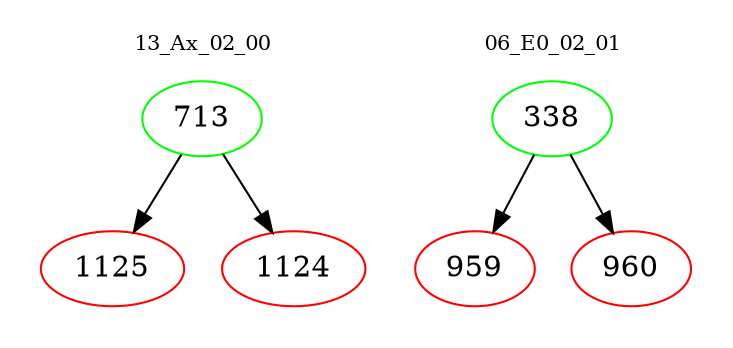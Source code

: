 digraph{
subgraph cluster_0 {
color = white
label = "13_Ax_02_00";
fontsize=10;
T0_713 [label="713", color="green"]
T0_713 -> T0_1125 [color="black"]
T0_1125 [label="1125", color="red"]
T0_713 -> T0_1124 [color="black"]
T0_1124 [label="1124", color="red"]
}
subgraph cluster_1 {
color = white
label = "06_E0_02_01";
fontsize=10;
T1_338 [label="338", color="green"]
T1_338 -> T1_959 [color="black"]
T1_959 [label="959", color="red"]
T1_338 -> T1_960 [color="black"]
T1_960 [label="960", color="red"]
}
}
